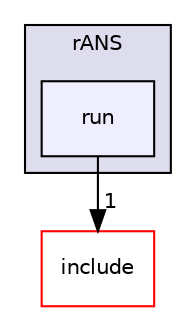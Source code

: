 digraph "/home/travis/build/AliceO2Group/AliceO2/Utilities/rANS/run" {
  bgcolor=transparent;
  compound=true
  node [ fontsize="10", fontname="Helvetica"];
  edge [ labelfontsize="10", labelfontname="Helvetica"];
  subgraph clusterdir_ec14eb73eaee628e81cdf49beb7826f2 {
    graph [ bgcolor="#ddddee", pencolor="black", label="rANS" fontname="Helvetica", fontsize="10", URL="dir_ec14eb73eaee628e81cdf49beb7826f2.html"]
  dir_c29fc68110a5626e939ee6440153352a [shape=box, label="run", style="filled", fillcolor="#eeeeff", pencolor="black", URL="dir_c29fc68110a5626e939ee6440153352a.html"];
  }
  dir_6457007ee79fd0f642811f7d23f262dc [shape=box label="include" color="red" URL="dir_6457007ee79fd0f642811f7d23f262dc.html"];
  dir_c29fc68110a5626e939ee6440153352a->dir_6457007ee79fd0f642811f7d23f262dc [headlabel="1", labeldistance=1.5 headhref="dir_000817_000622.html"];
}
